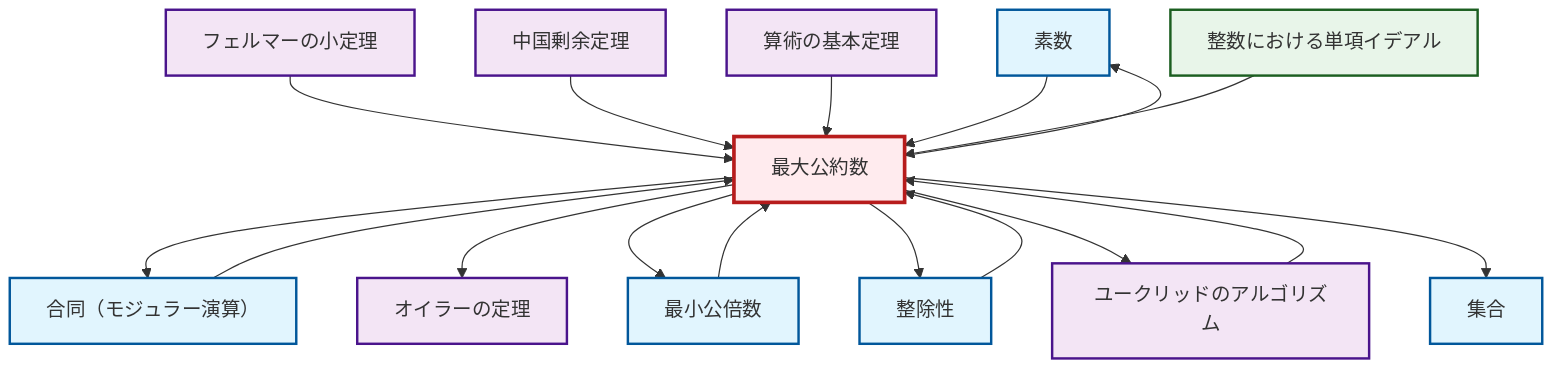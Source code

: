 graph TD
    classDef definition fill:#e1f5fe,stroke:#01579b,stroke-width:2px
    classDef theorem fill:#f3e5f5,stroke:#4a148c,stroke-width:2px
    classDef axiom fill:#fff3e0,stroke:#e65100,stroke-width:2px
    classDef example fill:#e8f5e9,stroke:#1b5e20,stroke-width:2px
    classDef current fill:#ffebee,stroke:#b71c1c,stroke-width:3px
    def-prime["素数"]:::definition
    def-divisibility["整除性"]:::definition
    thm-euler["オイラーの定理"]:::theorem
    thm-fundamental-arithmetic["算術の基本定理"]:::theorem
    def-set["集合"]:::definition
    thm-chinese-remainder["中国剰余定理"]:::theorem
    def-gcd["最大公約数"]:::definition
    def-lcm["最小公倍数"]:::definition
    thm-fermat-little["フェルマーの小定理"]:::theorem
    def-congruence["合同（モジュラー演算）"]:::definition
    ex-principal-ideal["整数における単項イデアル"]:::example
    thm-euclidean-algorithm["ユークリッドのアルゴリズム"]:::theorem
    thm-fermat-little --> def-gcd
    def-lcm --> def-gcd
    def-gcd --> def-congruence
    def-gcd --> thm-euler
    thm-chinese-remainder --> def-gcd
    def-gcd --> def-lcm
    thm-fundamental-arithmetic --> def-gcd
    def-gcd --> def-divisibility
    thm-euclidean-algorithm --> def-gcd
    def-congruence --> def-gcd
    def-prime --> def-gcd
    ex-principal-ideal --> def-gcd
    def-gcd --> thm-euclidean-algorithm
    def-gcd --> def-prime
    def-gcd --> def-set
    def-divisibility --> def-gcd
    class def-gcd current